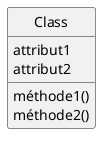 @startuml
hide circle
class Class {
    attribut1
    attribut2
    méthode1()
    méthode2()
}
@enduml